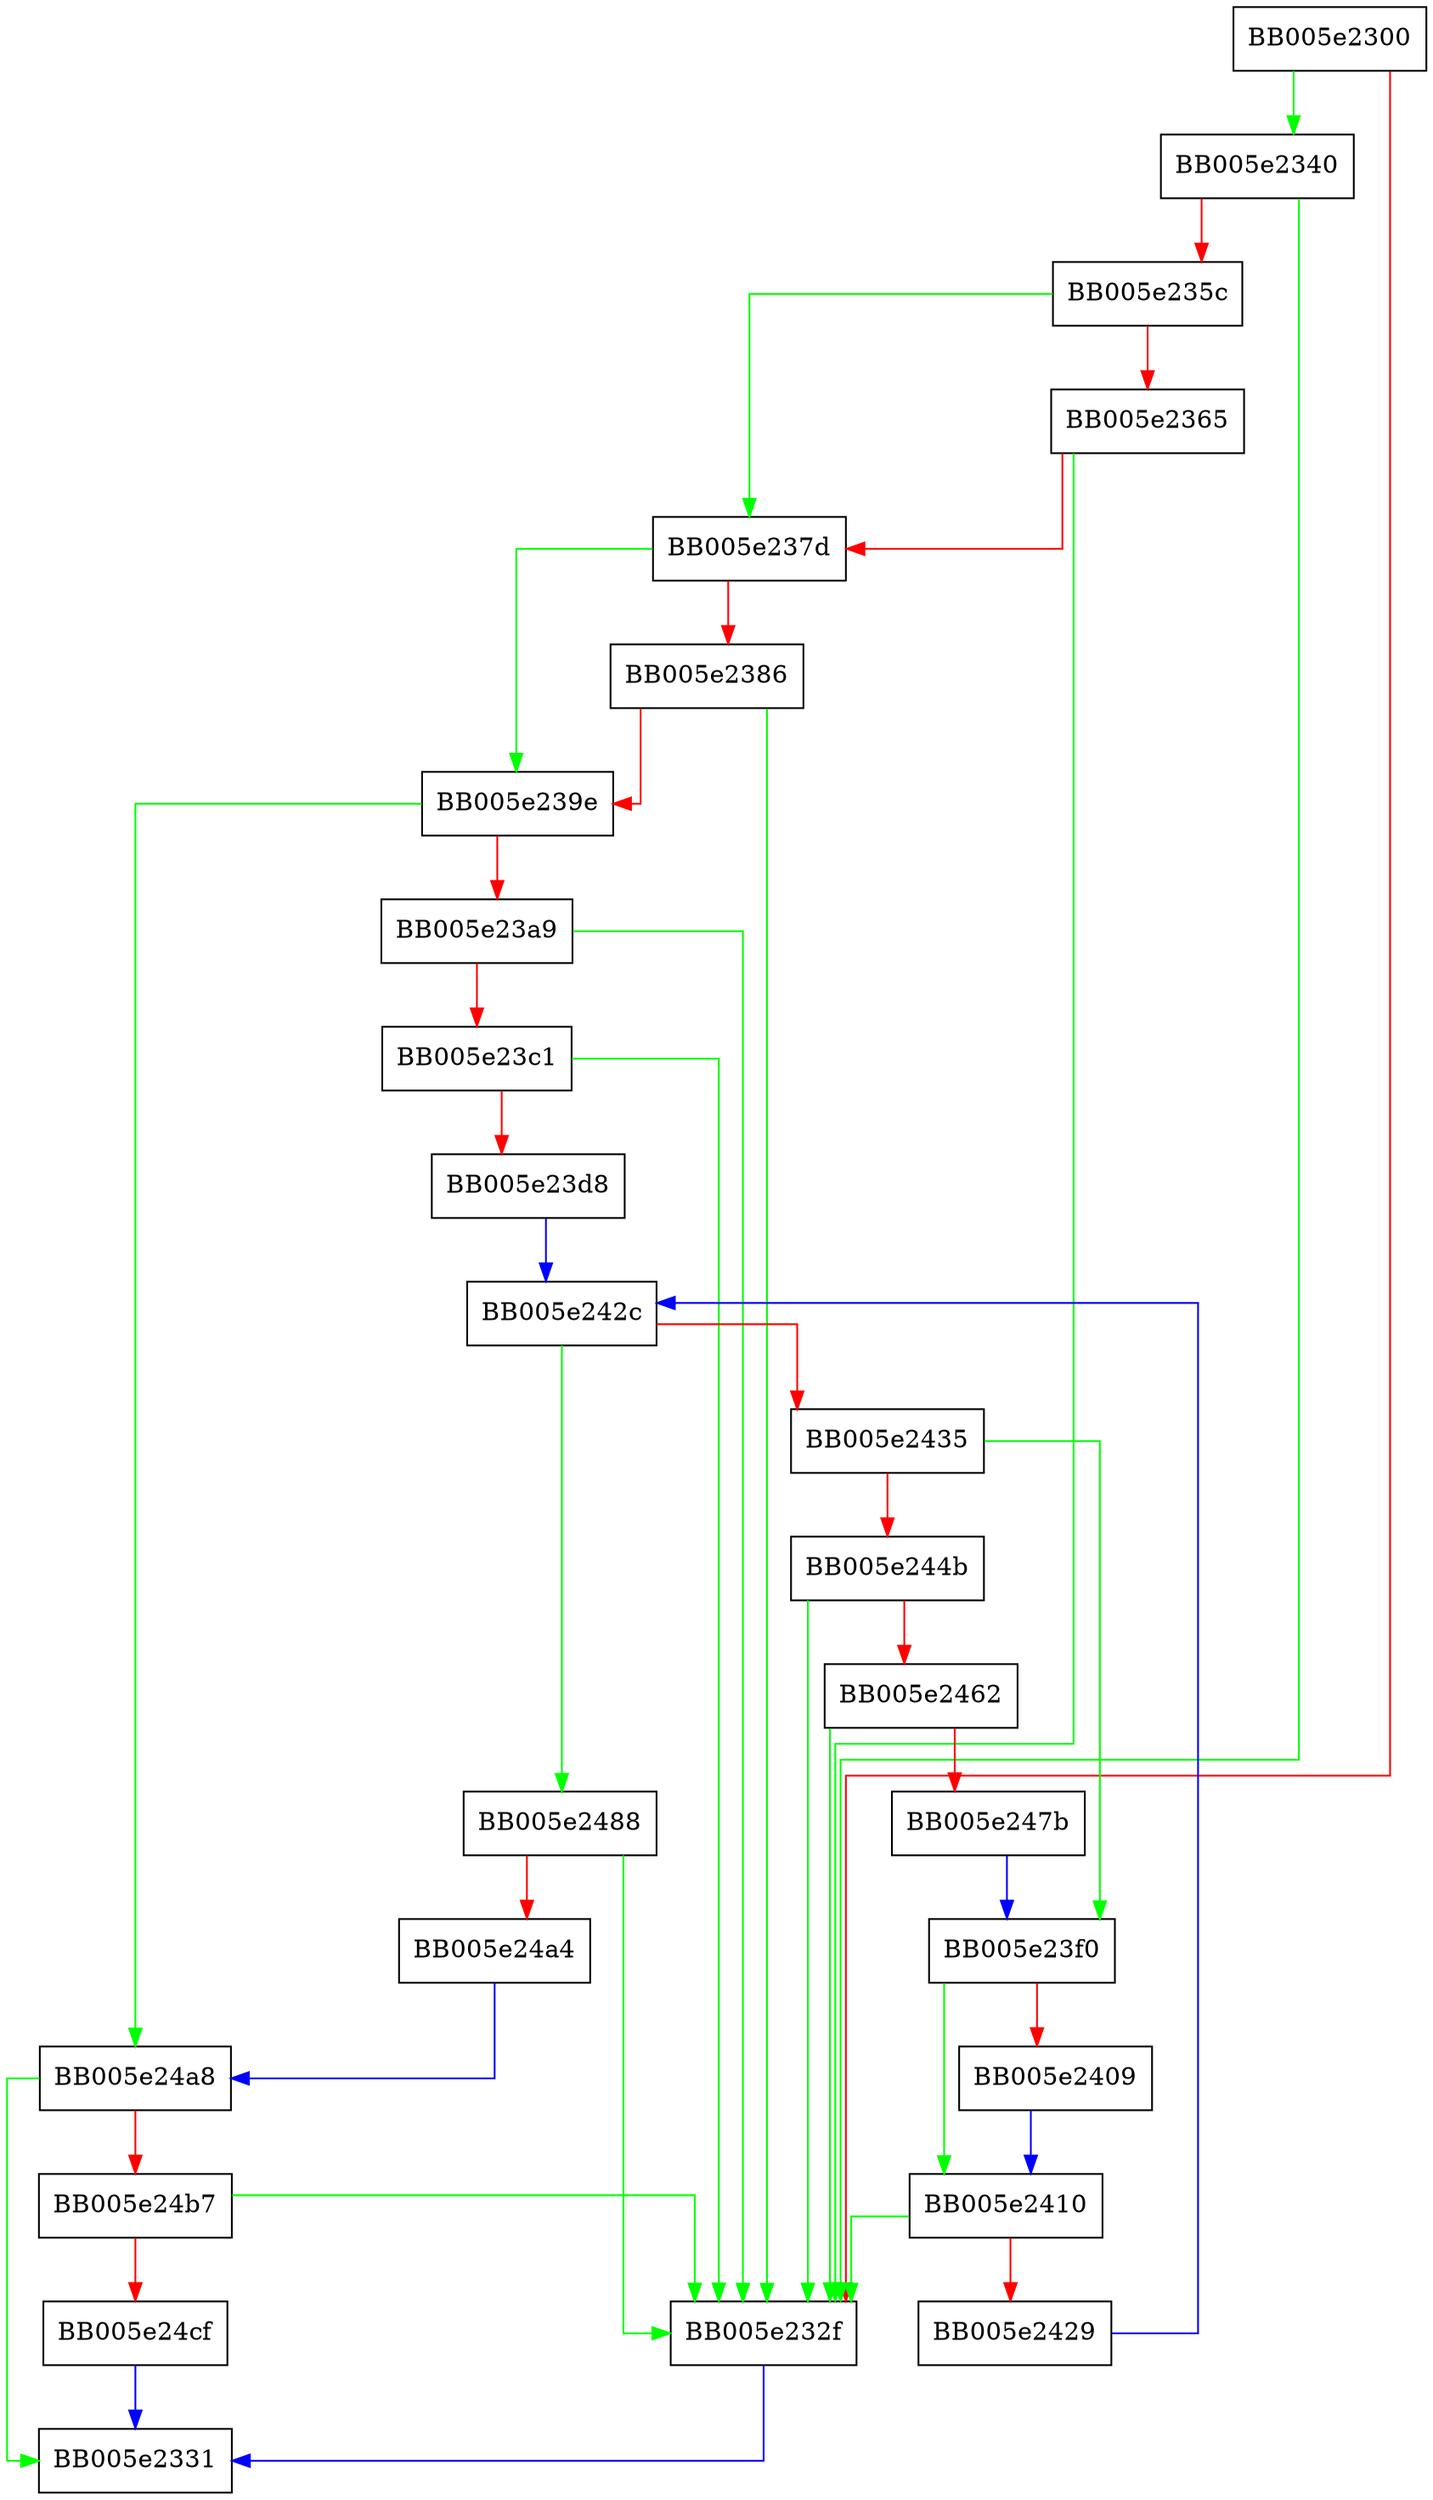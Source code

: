 digraph ossl_ffc_params_print {
  node [shape="box"];
  graph [splines=ortho];
  BB005e2300 -> BB005e2340 [color="green"];
  BB005e2300 -> BB005e232f [color="red"];
  BB005e232f -> BB005e2331 [color="blue"];
  BB005e2340 -> BB005e232f [color="green"];
  BB005e2340 -> BB005e235c [color="red"];
  BB005e235c -> BB005e237d [color="green"];
  BB005e235c -> BB005e2365 [color="red"];
  BB005e2365 -> BB005e232f [color="green"];
  BB005e2365 -> BB005e237d [color="red"];
  BB005e237d -> BB005e239e [color="green"];
  BB005e237d -> BB005e2386 [color="red"];
  BB005e2386 -> BB005e232f [color="green"];
  BB005e2386 -> BB005e239e [color="red"];
  BB005e239e -> BB005e24a8 [color="green"];
  BB005e239e -> BB005e23a9 [color="red"];
  BB005e23a9 -> BB005e232f [color="green"];
  BB005e23a9 -> BB005e23c1 [color="red"];
  BB005e23c1 -> BB005e232f [color="green"];
  BB005e23c1 -> BB005e23d8 [color="red"];
  BB005e23d8 -> BB005e242c [color="blue"];
  BB005e23f0 -> BB005e2410 [color="green"];
  BB005e23f0 -> BB005e2409 [color="red"];
  BB005e2409 -> BB005e2410 [color="blue"];
  BB005e2410 -> BB005e232f [color="green"];
  BB005e2410 -> BB005e2429 [color="red"];
  BB005e2429 -> BB005e242c [color="blue"];
  BB005e242c -> BB005e2488 [color="green"];
  BB005e242c -> BB005e2435 [color="red"];
  BB005e2435 -> BB005e23f0 [color="green"];
  BB005e2435 -> BB005e244b [color="red"];
  BB005e244b -> BB005e232f [color="green"];
  BB005e244b -> BB005e2462 [color="red"];
  BB005e2462 -> BB005e232f [color="green"];
  BB005e2462 -> BB005e247b [color="red"];
  BB005e247b -> BB005e23f0 [color="blue"];
  BB005e2488 -> BB005e232f [color="green"];
  BB005e2488 -> BB005e24a4 [color="red"];
  BB005e24a4 -> BB005e24a8 [color="blue"];
  BB005e24a8 -> BB005e2331 [color="green"];
  BB005e24a8 -> BB005e24b7 [color="red"];
  BB005e24b7 -> BB005e232f [color="green"];
  BB005e24b7 -> BB005e24cf [color="red"];
  BB005e24cf -> BB005e2331 [color="blue"];
}
